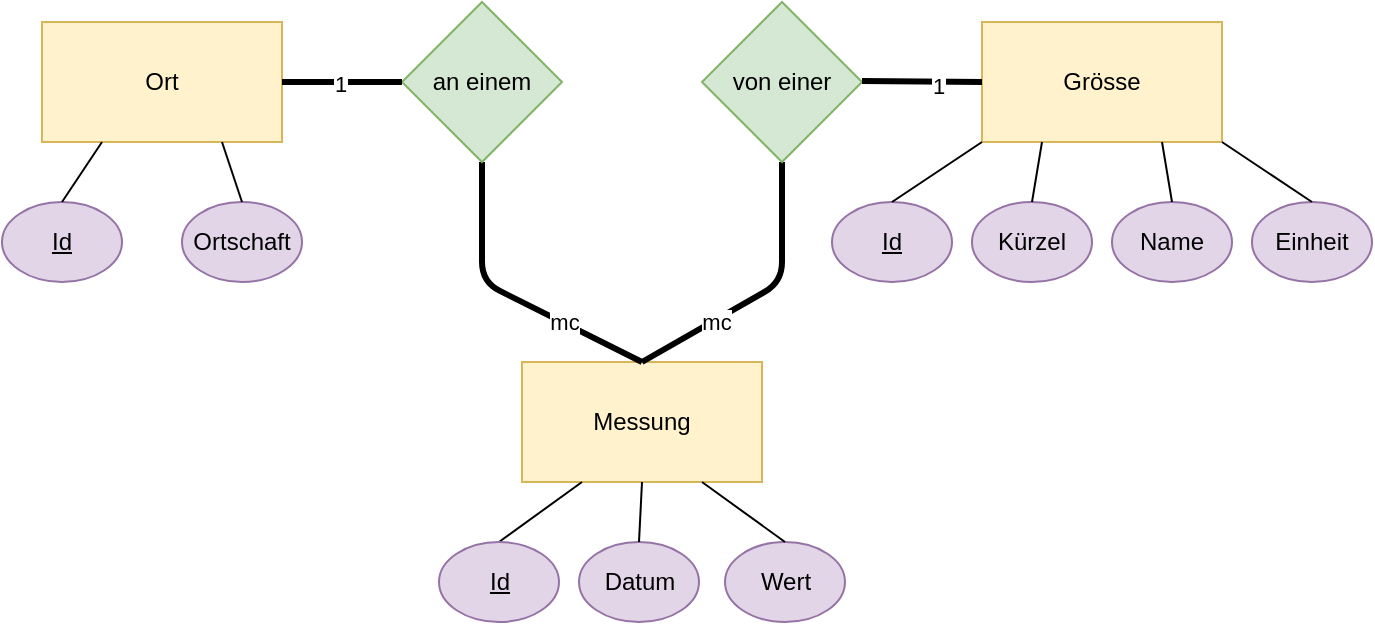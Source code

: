 <mxfile version="13.0.8" type="device"><diagram id="C5RBs43oDa-KdzZeNtuy" name="Page-1"><mxGraphModel dx="946" dy="529" grid="1" gridSize="10" guides="1" tooltips="1" connect="1" arrows="1" fold="1" page="1" pageScale="1" pageWidth="827" pageHeight="1169" math="0" shadow="0"><root><mxCell id="WIyWlLk6GJQsqaUBKTNV-0"/><mxCell id="WIyWlLk6GJQsqaUBKTNV-1" parent="WIyWlLk6GJQsqaUBKTNV-0"/><mxCell id="eHVTQ6y1jJcAsejfqoKW-1" value="Messung" style="rounded=0;whiteSpace=wrap;html=1;fillColor=#fff2cc;strokeColor=#d6b656;" parent="WIyWlLk6GJQsqaUBKTNV-1" vertex="1"><mxGeometry x="300" y="320" width="120" height="60" as="geometry"/></mxCell><mxCell id="eHVTQ6y1jJcAsejfqoKW-2" value="Ortschaft" style="ellipse;whiteSpace=wrap;html=1;fillColor=#e1d5e7;strokeColor=#9673a6;" parent="WIyWlLk6GJQsqaUBKTNV-1" vertex="1"><mxGeometry x="130" y="240" width="60" height="40" as="geometry"/></mxCell><mxCell id="eHVTQ6y1jJcAsejfqoKW-3" value="Grösse" style="rounded=0;whiteSpace=wrap;html=1;fillColor=#fff2cc;strokeColor=#d6b656;" parent="WIyWlLk6GJQsqaUBKTNV-1" vertex="1"><mxGeometry x="530" y="150" width="120" height="60" as="geometry"/></mxCell><mxCell id="eHVTQ6y1jJcAsejfqoKW-4" value="Ort" style="rounded=0;whiteSpace=wrap;html=1;fillColor=#fff2cc;strokeColor=#d6b656;" parent="WIyWlLk6GJQsqaUBKTNV-1" vertex="1"><mxGeometry x="60" y="150" width="120" height="60" as="geometry"/></mxCell><mxCell id="eHVTQ6y1jJcAsejfqoKW-6" value="&lt;u&gt;Id&lt;/u&gt;" style="ellipse;whiteSpace=wrap;html=1;fillColor=#e1d5e7;strokeColor=#9673a6;" parent="WIyWlLk6GJQsqaUBKTNV-1" vertex="1"><mxGeometry x="455" y="240" width="60" height="40" as="geometry"/></mxCell><mxCell id="eHVTQ6y1jJcAsejfqoKW-7" value="Name" style="ellipse;whiteSpace=wrap;html=1;fillColor=#e1d5e7;strokeColor=#9673a6;" parent="WIyWlLk6GJQsqaUBKTNV-1" vertex="1"><mxGeometry x="595" y="240" width="60" height="40" as="geometry"/></mxCell><mxCell id="eHVTQ6y1jJcAsejfqoKW-9" value="Datum" style="ellipse;whiteSpace=wrap;html=1;fillColor=#e1d5e7;strokeColor=#9673a6;" parent="WIyWlLk6GJQsqaUBKTNV-1" vertex="1"><mxGeometry x="328.5" y="410" width="60" height="40" as="geometry"/></mxCell><mxCell id="eHVTQ6y1jJcAsejfqoKW-12" value="" style="endArrow=none;html=1;entryX=0.75;entryY=1;entryDx=0;entryDy=0;exitX=0.5;exitY=0;exitDx=0;exitDy=0;" parent="WIyWlLk6GJQsqaUBKTNV-1" source="eHVTQ6y1jJcAsejfqoKW-2" target="eHVTQ6y1jJcAsejfqoKW-4" edge="1"><mxGeometry width="50" height="50" relative="1" as="geometry"><mxPoint x="360" y="480" as="sourcePoint"/><mxPoint x="410" y="430" as="targetPoint"/></mxGeometry></mxCell><mxCell id="eHVTQ6y1jJcAsejfqoKW-14" value="" style="endArrow=none;html=1;entryX=0;entryY=1;entryDx=0;entryDy=0;exitX=0.5;exitY=0;exitDx=0;exitDy=0;" parent="WIyWlLk6GJQsqaUBKTNV-1" source="eHVTQ6y1jJcAsejfqoKW-6" target="eHVTQ6y1jJcAsejfqoKW-3" edge="1"><mxGeometry width="50" height="50" relative="1" as="geometry"><mxPoint x="550" y="240" as="sourcePoint"/><mxPoint x="610" y="310" as="targetPoint"/></mxGeometry></mxCell><mxCell id="eHVTQ6y1jJcAsejfqoKW-15" value="" style="endArrow=none;html=1;entryX=0.75;entryY=1;entryDx=0;entryDy=0;exitX=0.5;exitY=0;exitDx=0;exitDy=0;" parent="WIyWlLk6GJQsqaUBKTNV-1" source="eHVTQ6y1jJcAsejfqoKW-7" target="eHVTQ6y1jJcAsejfqoKW-3" edge="1"><mxGeometry width="50" height="50" relative="1" as="geometry"><mxPoint x="660" y="360" as="sourcePoint"/><mxPoint x="640" y="310" as="targetPoint"/></mxGeometry></mxCell><mxCell id="eHVTQ6y1jJcAsejfqoKW-16" value="" style="endArrow=none;html=1;entryX=0.5;entryY=1;entryDx=0;entryDy=0;exitX=0.5;exitY=0;exitDx=0;exitDy=0;" parent="WIyWlLk6GJQsqaUBKTNV-1" source="eHVTQ6y1jJcAsejfqoKW-9" target="eHVTQ6y1jJcAsejfqoKW-1" edge="1"><mxGeometry width="50" height="50" relative="1" as="geometry"><mxPoint x="320" y="305" as="sourcePoint"/><mxPoint x="370" y="255" as="targetPoint"/></mxGeometry></mxCell><mxCell id="eHVTQ6y1jJcAsejfqoKW-19" value="" style="endArrow=none;html=1;strokeWidth=3;exitX=0.5;exitY=0;exitDx=0;exitDy=0;entryX=0.5;entryY=1;entryDx=0;entryDy=0;" parent="WIyWlLk6GJQsqaUBKTNV-1" source="eHVTQ6y1jJcAsejfqoKW-1" target="OoCFStMSxmBRq2WhyUjE-3" edge="1"><mxGeometry width="50" height="50" relative="1" as="geometry"><mxPoint x="310" y="290" as="sourcePoint"/><mxPoint x="220" y="230" as="targetPoint"/><Array as="points"><mxPoint x="280" y="280"/></Array></mxGeometry></mxCell><mxCell id="eHVTQ6y1jJcAsejfqoKW-20" value="mc" style="edgeLabel;html=1;align=center;verticalAlign=middle;resizable=0;points=[];" parent="eHVTQ6y1jJcAsejfqoKW-19" vertex="1" connectable="0"><mxGeometry x="-0.683" y="-1" relative="1" as="geometry"><mxPoint x="-18.98" y="-8.37" as="offset"/></mxGeometry></mxCell><mxCell id="eHVTQ6y1jJcAsejfqoKW-26" value="" style="endArrow=none;html=1;strokeWidth=3;exitX=0.5;exitY=0;exitDx=0;exitDy=0;entryX=0.5;entryY=1;entryDx=0;entryDy=0;" parent="WIyWlLk6GJQsqaUBKTNV-1" source="eHVTQ6y1jJcAsejfqoKW-1" target="OoCFStMSxmBRq2WhyUjE-2" edge="1"><mxGeometry width="50" height="50" relative="1" as="geometry"><mxPoint x="320" y="150" as="sourcePoint"/><mxPoint x="360" y="220" as="targetPoint"/><Array as="points"><mxPoint x="430" y="280"/></Array></mxGeometry></mxCell><mxCell id="eHVTQ6y1jJcAsejfqoKW-27" value="mc" style="edgeLabel;html=1;align=center;verticalAlign=middle;resizable=0;points=[];" parent="eHVTQ6y1jJcAsejfqoKW-26" vertex="1" connectable="0"><mxGeometry x="-0.294" y="-1" relative="1" as="geometry"><mxPoint x="-6.91" y="3.94" as="offset"/></mxGeometry></mxCell><mxCell id="eHVTQ6y1jJcAsejfqoKW-35" value="Wert" style="ellipse;whiteSpace=wrap;html=1;fillColor=#e1d5e7;strokeColor=#9673a6;" parent="WIyWlLk6GJQsqaUBKTNV-1" vertex="1"><mxGeometry x="401.5" y="410" width="60" height="40" as="geometry"/></mxCell><mxCell id="eHVTQ6y1jJcAsejfqoKW-37" value="" style="endArrow=none;html=1;exitX=0.5;exitY=0;exitDx=0;exitDy=0;entryX=0.25;entryY=1;entryDx=0;entryDy=0;" parent="WIyWlLk6GJQsqaUBKTNV-1" source="WxgSII93ySOORTjc2Geq-0" target="eHVTQ6y1jJcAsejfqoKW-1" edge="1"><mxGeometry width="50" height="50" relative="1" as="geometry"><mxPoint x="397" y="410" as="sourcePoint"/><mxPoint x="370" y="510" as="targetPoint"/></mxGeometry></mxCell><mxCell id="eHVTQ6y1jJcAsejfqoKW-38" value="" style="endArrow=none;html=1;entryX=0.75;entryY=1;entryDx=0;entryDy=0;exitX=0.5;exitY=0;exitDx=0;exitDy=0;" parent="WIyWlLk6GJQsqaUBKTNV-1" source="eHVTQ6y1jJcAsejfqoKW-35" target="eHVTQ6y1jJcAsejfqoKW-1" edge="1"><mxGeometry width="50" height="50" relative="1" as="geometry"><mxPoint x="81.213" y="175.858" as="sourcePoint"/><mxPoint x="130" y="210" as="targetPoint"/></mxGeometry></mxCell><mxCell id="OoCFStMSxmBRq2WhyUjE-0" value="&lt;u&gt;Id&lt;/u&gt;" style="ellipse;whiteSpace=wrap;html=1;fillColor=#e1d5e7;strokeColor=#9673a6;" parent="WIyWlLk6GJQsqaUBKTNV-1" vertex="1"><mxGeometry x="40" y="240" width="60" height="40" as="geometry"/></mxCell><mxCell id="OoCFStMSxmBRq2WhyUjE-1" value="" style="endArrow=none;html=1;exitX=0.5;exitY=0;exitDx=0;exitDy=0;entryX=0.25;entryY=1;entryDx=0;entryDy=0;" parent="WIyWlLk6GJQsqaUBKTNV-1" source="OoCFStMSxmBRq2WhyUjE-0" target="eHVTQ6y1jJcAsejfqoKW-4" edge="1"><mxGeometry width="50" height="50" relative="1" as="geometry"><mxPoint x="510" y="250" as="sourcePoint"/><mxPoint x="430" y="330" as="targetPoint"/></mxGeometry></mxCell><mxCell id="OoCFStMSxmBRq2WhyUjE-2" value="von einer" style="rhombus;whiteSpace=wrap;html=1;fillColor=#d5e8d4;strokeColor=#82b366;" parent="WIyWlLk6GJQsqaUBKTNV-1" vertex="1"><mxGeometry x="390" y="140" width="80" height="80" as="geometry"/></mxCell><mxCell id="OoCFStMSxmBRq2WhyUjE-3" value="an einem" style="rhombus;whiteSpace=wrap;html=1;fillColor=#d5e8d4;strokeColor=#82b366;" parent="WIyWlLk6GJQsqaUBKTNV-1" vertex="1"><mxGeometry x="240" y="140" width="80" height="80" as="geometry"/></mxCell><mxCell id="OoCFStMSxmBRq2WhyUjE-7" value="" style="endArrow=none;html=1;strokeWidth=3;exitX=1;exitY=0.5;exitDx=0;exitDy=0;entryX=0;entryY=0.5;entryDx=0;entryDy=0;" parent="WIyWlLk6GJQsqaUBKTNV-1" source="eHVTQ6y1jJcAsejfqoKW-4" target="OoCFStMSxmBRq2WhyUjE-3" edge="1"><mxGeometry width="50" height="50" relative="1" as="geometry"><mxPoint x="270" y="100" as="sourcePoint"/><mxPoint x="320" y="50" as="targetPoint"/></mxGeometry></mxCell><mxCell id="OoCFStMSxmBRq2WhyUjE-11" value="1" style="edgeLabel;html=1;align=center;verticalAlign=middle;resizable=0;points=[];" parent="OoCFStMSxmBRq2WhyUjE-7" vertex="1" connectable="0"><mxGeometry x="-0.033" y="-1" relative="1" as="geometry"><mxPoint as="offset"/></mxGeometry></mxCell><mxCell id="OoCFStMSxmBRq2WhyUjE-8" value="" style="endArrow=none;html=1;strokeWidth=3;exitX=1;exitY=0.5;exitDx=0;exitDy=0;entryX=0;entryY=0.5;entryDx=0;entryDy=0;" parent="WIyWlLk6GJQsqaUBKTNV-1" target="eHVTQ6y1jJcAsejfqoKW-3" edge="1"><mxGeometry width="50" height="50" relative="1" as="geometry"><mxPoint x="470" y="179.5" as="sourcePoint"/><mxPoint x="530" y="179.5" as="targetPoint"/></mxGeometry></mxCell><mxCell id="OoCFStMSxmBRq2WhyUjE-10" value="1" style="edgeLabel;html=1;align=center;verticalAlign=middle;resizable=0;points=[];" parent="OoCFStMSxmBRq2WhyUjE-8" vertex="1" connectable="0"><mxGeometry x="0.267" y="-2" relative="1" as="geometry"><mxPoint as="offset"/></mxGeometry></mxCell><mxCell id="WxgSII93ySOORTjc2Geq-0" value="&lt;u&gt;Id&lt;/u&gt;" style="ellipse;whiteSpace=wrap;html=1;fillColor=#e1d5e7;strokeColor=#9673a6;" vertex="1" parent="WIyWlLk6GJQsqaUBKTNV-1"><mxGeometry x="258.5" y="410" width="60" height="40" as="geometry"/></mxCell><mxCell id="WxgSII93ySOORTjc2Geq-1" value="Kürzel" style="ellipse;whiteSpace=wrap;html=1;fillColor=#e1d5e7;strokeColor=#9673a6;" vertex="1" parent="WIyWlLk6GJQsqaUBKTNV-1"><mxGeometry x="525" y="240" width="60" height="40" as="geometry"/></mxCell><mxCell id="WxgSII93ySOORTjc2Geq-2" value="Einheit" style="ellipse;whiteSpace=wrap;html=1;fillColor=#e1d5e7;strokeColor=#9673a6;" vertex="1" parent="WIyWlLk6GJQsqaUBKTNV-1"><mxGeometry x="665" y="240" width="60" height="40" as="geometry"/></mxCell><mxCell id="WxgSII93ySOORTjc2Geq-3" value="" style="endArrow=none;html=1;entryX=0.25;entryY=1;entryDx=0;entryDy=0;exitX=0.5;exitY=0;exitDx=0;exitDy=0;" edge="1" parent="WIyWlLk6GJQsqaUBKTNV-1" source="WxgSII93ySOORTjc2Geq-1" target="eHVTQ6y1jJcAsejfqoKW-3"><mxGeometry width="50" height="50" relative="1" as="geometry"><mxPoint x="495" y="250" as="sourcePoint"/><mxPoint x="540" y="220" as="targetPoint"/></mxGeometry></mxCell><mxCell id="WxgSII93ySOORTjc2Geq-4" value="" style="endArrow=none;html=1;entryX=1;entryY=1;entryDx=0;entryDy=0;exitX=0.5;exitY=0;exitDx=0;exitDy=0;" edge="1" parent="WIyWlLk6GJQsqaUBKTNV-1" source="WxgSII93ySOORTjc2Geq-2" target="eHVTQ6y1jJcAsejfqoKW-3"><mxGeometry width="50" height="50" relative="1" as="geometry"><mxPoint x="565" y="250" as="sourcePoint"/><mxPoint x="570" y="220" as="targetPoint"/></mxGeometry></mxCell></root></mxGraphModel></diagram></mxfile>